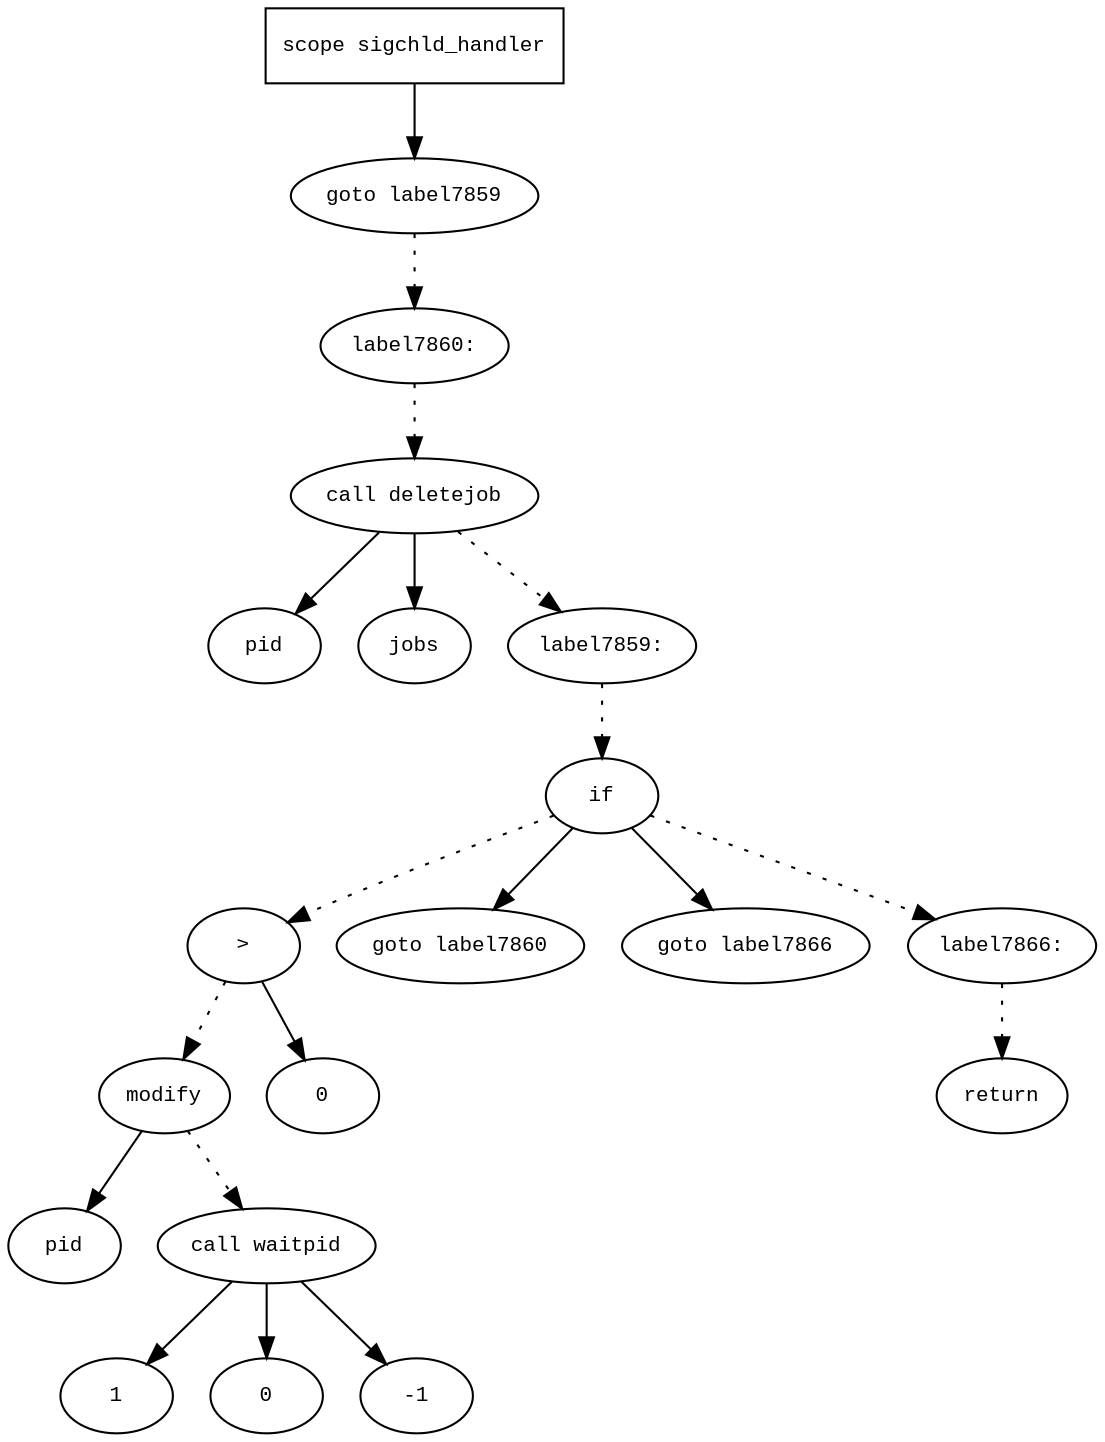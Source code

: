digraph AST {
  graph [fontname="Times New Roman",fontsize=10];
  node  [fontname="Courier New",fontsize=10];
  edge  [fontname="Times New Roman",fontsize=10];

  node1 [label="scope sigchld_handler",shape=box];
  node2 [label="goto label7859",shape=ellipse];
  node1 -> node2;
  node3 [label="label7860:",shape=ellipse];
  node2 -> node3 [style=dotted];
  node4 [label="call deletejob",shape=ellipse];
  node5 [label="pid",shape=ellipse];
  node4 -> node5;
  node6 [label="jobs",shape=ellipse];
  node4 -> node6;
  node3 -> node4 [style=dotted];
  node7 [label="label7859:",shape=ellipse];
  node4 -> node7 [style=dotted];
  node8 [label="if",shape=ellipse];
  node7 -> node8 [style=dotted];
  node9 [label=">",shape=ellipse];
  node10 [label="modify",shape=ellipse];
  node11 [label="pid",shape=ellipse];
  node10 -> node11;
  node12 [label="call waitpid",shape=ellipse];
  node13 [label="1",shape=ellipse];
  node12 -> node13;
  node14 [label="0",shape=ellipse];
  node12 -> node14;
  node15 [label="-1",shape=ellipse];
  node12 -> node15;
  node10 -> node12 [style=dotted];
  node9 -> node10 [style=dotted];
  node16 [label="0",shape=ellipse];
  node9 -> node16;
  node8 -> node9 [style=dotted];
  node17 [label="goto label7860",shape=ellipse];
  node8 -> node17;
  node18 [label="goto label7866",shape=ellipse];
  node8 -> node18;
  node19 [label="label7866:",shape=ellipse];
  node8 -> node19 [style=dotted];
  node20 [label="return",shape=ellipse];
  node19 -> node20 [style=dotted];
} 
